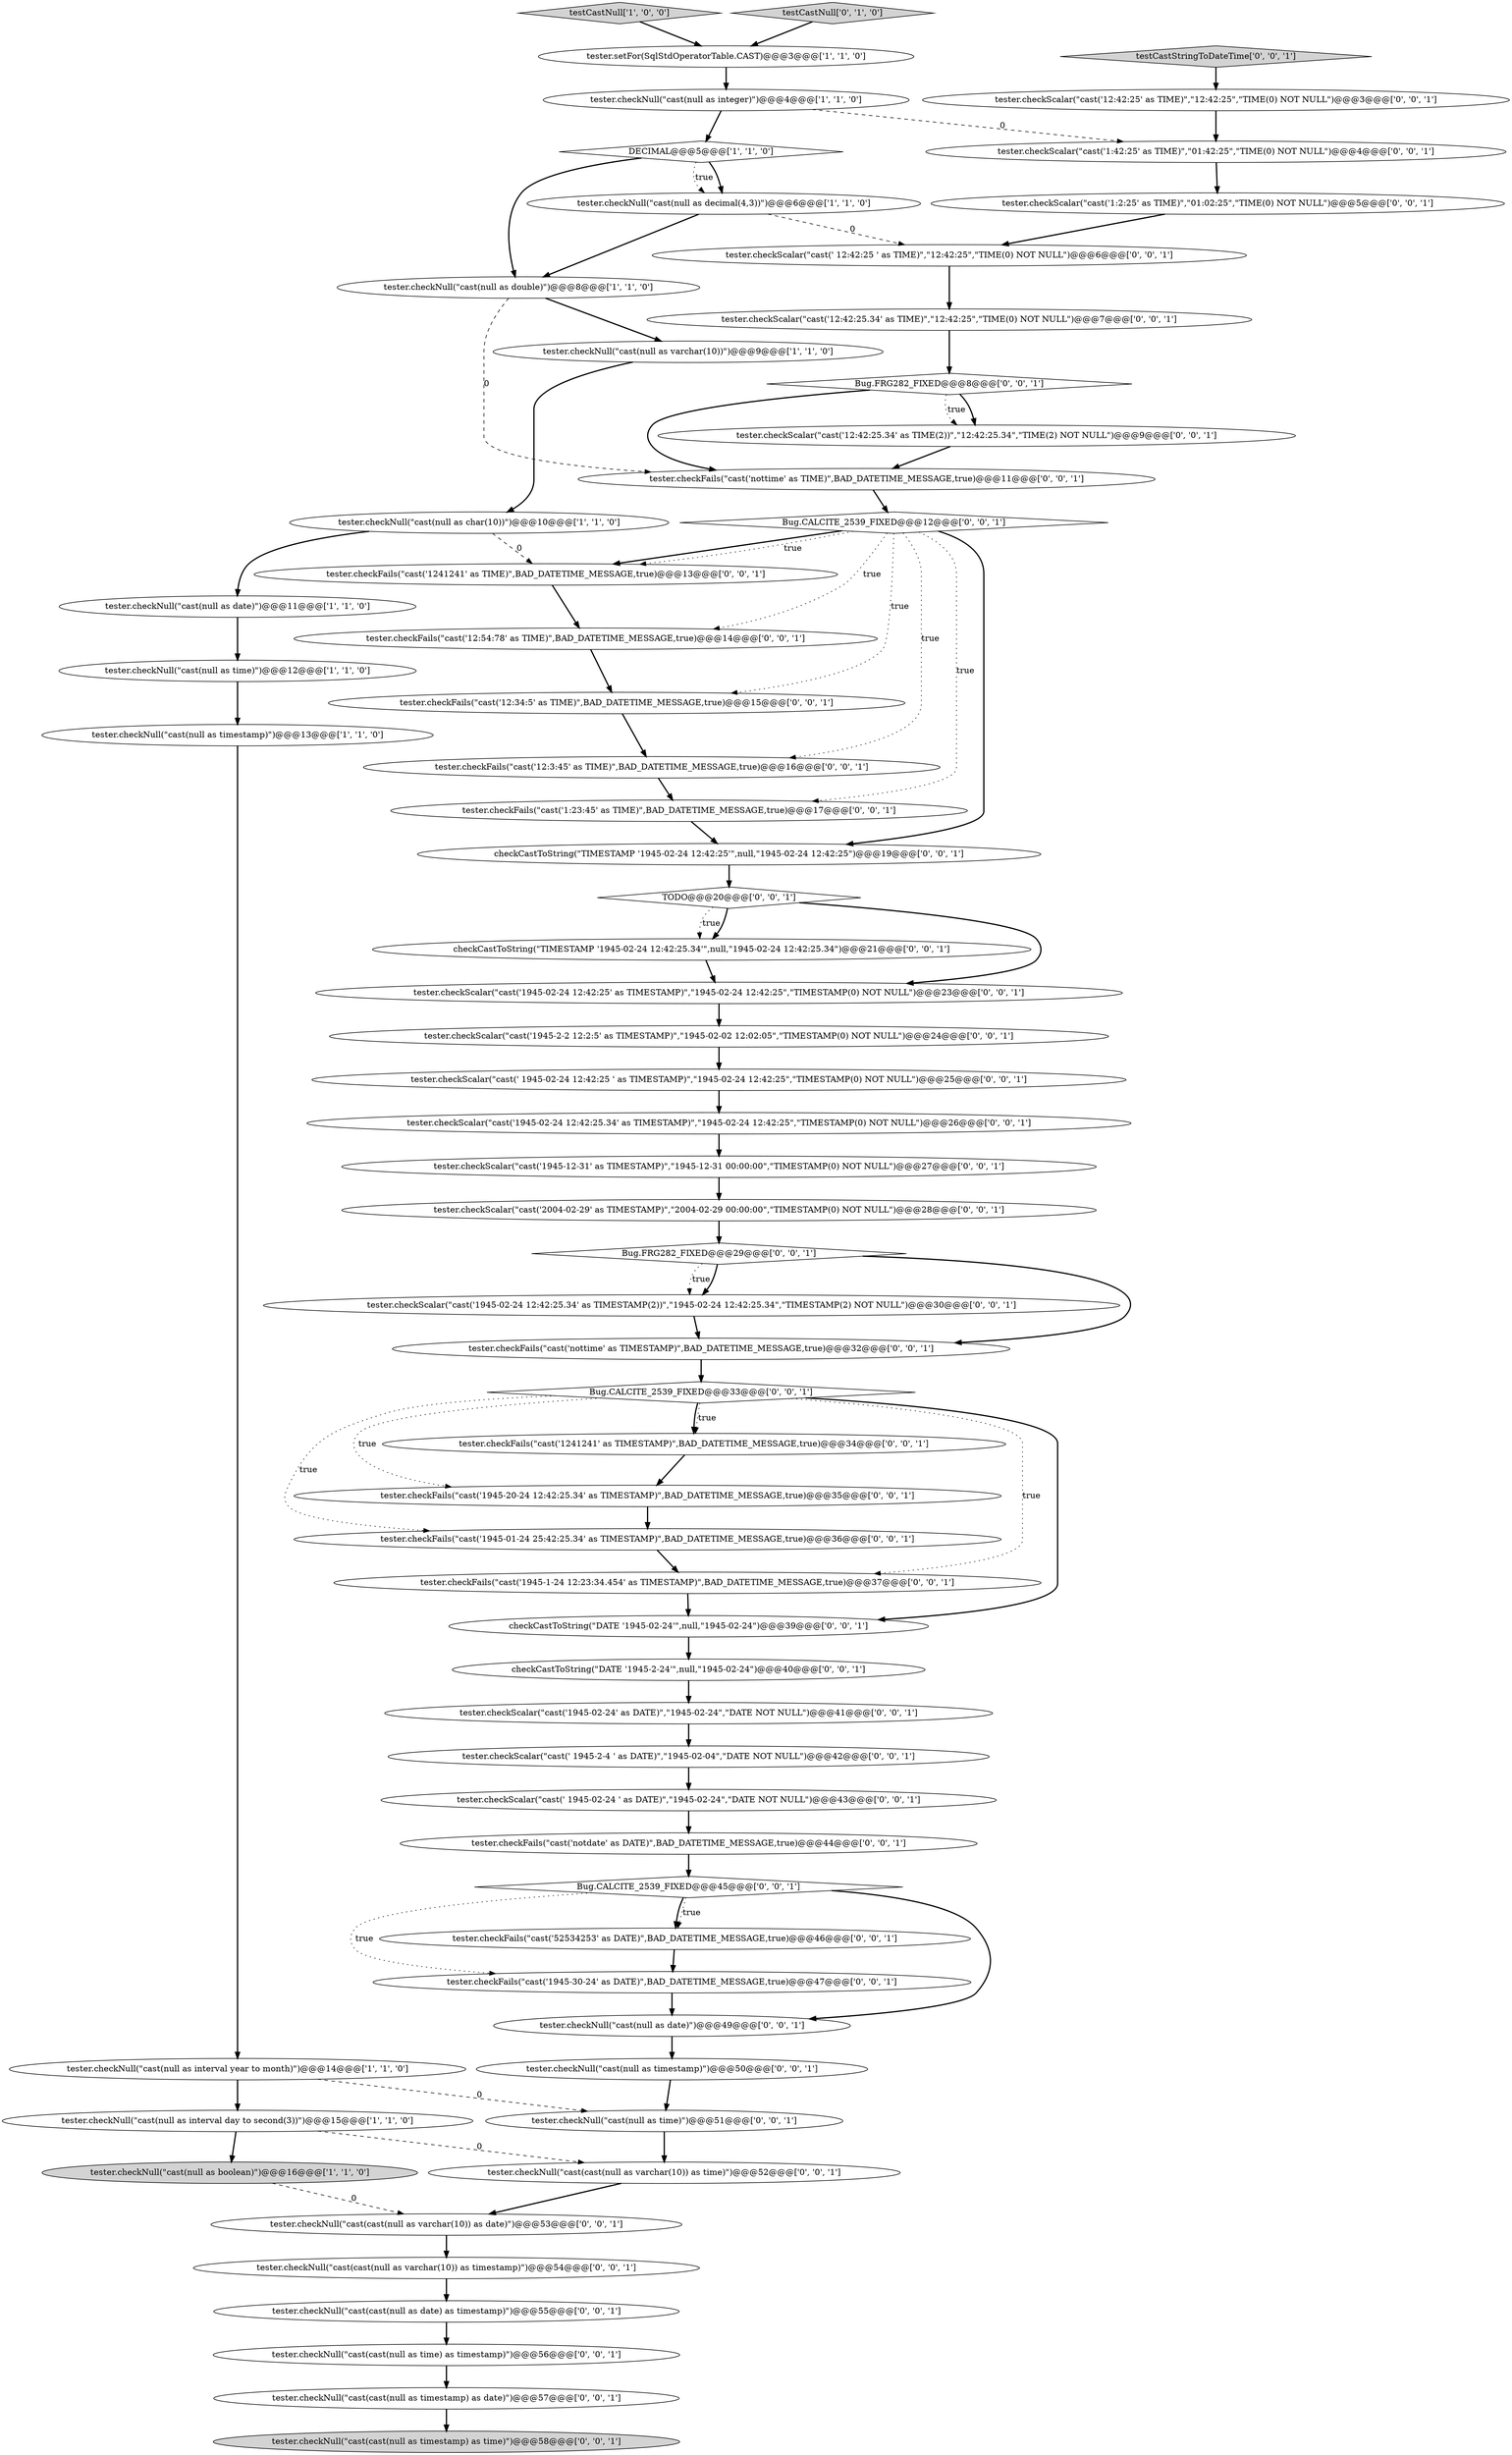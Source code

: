 digraph {
4 [style = filled, label = "testCastNull['1', '0', '0']", fillcolor = lightgray, shape = diamond image = "AAA0AAABBB1BBB"];
16 [style = filled, label = "checkCastToString(\"DATE '1945-2-24'\",null,\"1945-02-24\")@@@40@@@['0', '0', '1']", fillcolor = white, shape = ellipse image = "AAA0AAABBB3BBB"];
31 [style = filled, label = "Bug.CALCITE_2539_FIXED@@@45@@@['0', '0', '1']", fillcolor = white, shape = diamond image = "AAA0AAABBB3BBB"];
29 [style = filled, label = "tester.checkScalar(\"cast('1:2:25' as TIME)\",\"01:02:25\",\"TIME(0) NOT NULL\")@@@5@@@['0', '0', '1']", fillcolor = white, shape = ellipse image = "AAA0AAABBB3BBB"];
35 [style = filled, label = "tester.checkScalar(\"cast('12:42:25.34' as TIME)\",\"12:42:25\",\"TIME(0) NOT NULL\")@@@7@@@['0', '0', '1']", fillcolor = white, shape = ellipse image = "AAA0AAABBB3BBB"];
61 [style = filled, label = "tester.checkNull(\"cast(cast(null as time) as timestamp)\")@@@56@@@['0', '0', '1']", fillcolor = white, shape = ellipse image = "AAA0AAABBB3BBB"];
17 [style = filled, label = "tester.checkFails(\"cast('12:34:5' as TIME)\",BAD_DATETIME_MESSAGE,true)@@@15@@@['0', '0', '1']", fillcolor = white, shape = ellipse image = "AAA0AAABBB3BBB"];
25 [style = filled, label = "tester.checkScalar(\"cast('1945-12-31' as TIMESTAMP)\",\"1945-12-31 00:00:00\",\"TIMESTAMP(0) NOT NULL\")@@@27@@@['0', '0', '1']", fillcolor = white, shape = ellipse image = "AAA0AAABBB3BBB"];
54 [style = filled, label = "tester.checkFails(\"cast('1945-01-24 25:42:25.34' as TIMESTAMP)\",BAD_DATETIME_MESSAGE,true)@@@36@@@['0', '0', '1']", fillcolor = white, shape = ellipse image = "AAA0AAABBB3BBB"];
49 [style = filled, label = "tester.checkNull(\"cast(cast(null as timestamp) as date)\")@@@57@@@['0', '0', '1']", fillcolor = white, shape = ellipse image = "AAA0AAABBB3BBB"];
52 [style = filled, label = "tester.checkFails(\"cast('nottime' as TIMESTAMP)\",BAD_DATETIME_MESSAGE,true)@@@32@@@['0', '0', '1']", fillcolor = white, shape = ellipse image = "AAA0AAABBB3BBB"];
21 [style = filled, label = "tester.checkScalar(\"cast(' 1945-02-24 12:42:25 ' as TIMESTAMP)\",\"1945-02-24 12:42:25\",\"TIMESTAMP(0) NOT NULL\")@@@25@@@['0', '0', '1']", fillcolor = white, shape = ellipse image = "AAA0AAABBB3BBB"];
8 [style = filled, label = "tester.checkNull(\"cast(null as timestamp)\")@@@13@@@['1', '1', '0']", fillcolor = white, shape = ellipse image = "AAA0AAABBB1BBB"];
14 [style = filled, label = "testCastNull['0', '1', '0']", fillcolor = lightgray, shape = diamond image = "AAA0AAABBB2BBB"];
22 [style = filled, label = "tester.checkScalar(\"cast('12:42:25' as TIME)\",\"12:42:25\",\"TIME(0) NOT NULL\")@@@3@@@['0', '0', '1']", fillcolor = white, shape = ellipse image = "AAA0AAABBB3BBB"];
24 [style = filled, label = "tester.checkNull(\"cast(null as time)\")@@@51@@@['0', '0', '1']", fillcolor = white, shape = ellipse image = "AAA0AAABBB3BBB"];
28 [style = filled, label = "tester.checkFails(\"cast('52534253' as DATE)\",BAD_DATETIME_MESSAGE,true)@@@46@@@['0', '0', '1']", fillcolor = white, shape = ellipse image = "AAA0AAABBB3BBB"];
30 [style = filled, label = "tester.checkFails(\"cast('12:54:78' as TIME)\",BAD_DATETIME_MESSAGE,true)@@@14@@@['0', '0', '1']", fillcolor = white, shape = ellipse image = "AAA0AAABBB3BBB"];
42 [style = filled, label = "tester.checkScalar(\"cast('1:42:25' as TIME)\",\"01:42:25\",\"TIME(0) NOT NULL\")@@@4@@@['0', '0', '1']", fillcolor = white, shape = ellipse image = "AAA0AAABBB3BBB"];
6 [style = filled, label = "tester.checkNull(\"cast(null as char(10))\")@@@10@@@['1', '1', '0']", fillcolor = white, shape = ellipse image = "AAA0AAABBB1BBB"];
48 [style = filled, label = "tester.checkNull(\"cast(null as timestamp)\")@@@50@@@['0', '0', '1']", fillcolor = white, shape = ellipse image = "AAA0AAABBB3BBB"];
44 [style = filled, label = "tester.checkScalar(\"cast('1945-2-2 12:2:5' as TIMESTAMP)\",\"1945-02-02 12:02:05\",\"TIMESTAMP(0) NOT NULL\")@@@24@@@['0', '0', '1']", fillcolor = white, shape = ellipse image = "AAA0AAABBB3BBB"];
46 [style = filled, label = "tester.checkFails(\"cast('notdate' as DATE)\",BAD_DATETIME_MESSAGE,true)@@@44@@@['0', '0', '1']", fillcolor = white, shape = ellipse image = "AAA0AAABBB3BBB"];
50 [style = filled, label = "tester.checkFails(\"cast('1:23:45' as TIME)\",BAD_DATETIME_MESSAGE,true)@@@17@@@['0', '0', '1']", fillcolor = white, shape = ellipse image = "AAA0AAABBB3BBB"];
38 [style = filled, label = "tester.checkScalar(\"cast(' 1945-2-4 ' as DATE)\",\"1945-02-04\",\"DATE NOT NULL\")@@@42@@@['0', '0', '1']", fillcolor = white, shape = ellipse image = "AAA0AAABBB3BBB"];
37 [style = filled, label = "tester.checkNull(\"cast(cast(null as timestamp) as time)\")@@@58@@@['0', '0', '1']", fillcolor = lightgray, shape = ellipse image = "AAA0AAABBB3BBB"];
2 [style = filled, label = "tester.checkNull(\"cast(null as varchar(10))\")@@@9@@@['1', '1', '0']", fillcolor = white, shape = ellipse image = "AAA0AAABBB1BBB"];
62 [style = filled, label = "tester.checkNull(\"cast(cast(null as date) as timestamp)\")@@@55@@@['0', '0', '1']", fillcolor = white, shape = ellipse image = "AAA0AAABBB3BBB"];
32 [style = filled, label = "checkCastToString(\"DATE '1945-02-24'\",null,\"1945-02-24\")@@@39@@@['0', '0', '1']", fillcolor = white, shape = ellipse image = "AAA0AAABBB3BBB"];
15 [style = filled, label = "tester.checkFails(\"cast('1945-1-24 12:23:34.454' as TIMESTAMP)\",BAD_DATETIME_MESSAGE,true)@@@37@@@['0', '0', '1']", fillcolor = white, shape = ellipse image = "AAA0AAABBB3BBB"];
45 [style = filled, label = "tester.checkNull(\"cast(cast(null as varchar(10)) as date)\")@@@53@@@['0', '0', '1']", fillcolor = white, shape = ellipse image = "AAA0AAABBB3BBB"];
9 [style = filled, label = "tester.checkNull(\"cast(null as interval day to second(3))\")@@@15@@@['1', '1', '0']", fillcolor = white, shape = ellipse image = "AAA0AAABBB1BBB"];
11 [style = filled, label = "tester.setFor(SqlStdOperatorTable.CAST)@@@3@@@['1', '1', '0']", fillcolor = white, shape = ellipse image = "AAA0AAABBB1BBB"];
1 [style = filled, label = "tester.checkNull(\"cast(null as boolean)\")@@@16@@@['1', '1', '0']", fillcolor = lightgray, shape = ellipse image = "AAA0AAABBB1BBB"];
18 [style = filled, label = "Bug.FRG282_FIXED@@@29@@@['0', '0', '1']", fillcolor = white, shape = diamond image = "AAA0AAABBB3BBB"];
57 [style = filled, label = "tester.checkScalar(\"cast(' 12:42:25 ' as TIME)\",\"12:42:25\",\"TIME(0) NOT NULL\")@@@6@@@['0', '0', '1']", fillcolor = white, shape = ellipse image = "AAA0AAABBB3BBB"];
60 [style = filled, label = "tester.checkNull(\"cast(null as date)\")@@@49@@@['0', '0', '1']", fillcolor = white, shape = ellipse image = "AAA0AAABBB3BBB"];
3 [style = filled, label = "tester.checkNull(\"cast(null as decimal(4,3))\")@@@6@@@['1', '1', '0']", fillcolor = white, shape = ellipse image = "AAA0AAABBB1BBB"];
34 [style = filled, label = "tester.checkScalar(\"cast('1945-02-24 12:42:25' as TIMESTAMP)\",\"1945-02-24 12:42:25\",\"TIMESTAMP(0) NOT NULL\")@@@23@@@['0', '0', '1']", fillcolor = white, shape = ellipse image = "AAA0AAABBB3BBB"];
59 [style = filled, label = "tester.checkFails(\"cast('1945-20-24 12:42:25.34' as TIMESTAMP)\",BAD_DATETIME_MESSAGE,true)@@@35@@@['0', '0', '1']", fillcolor = white, shape = ellipse image = "AAA0AAABBB3BBB"];
41 [style = filled, label = "checkCastToString(\"TIMESTAMP '1945-02-24 12:42:25'\",null,\"1945-02-24 12:42:25\")@@@19@@@['0', '0', '1']", fillcolor = white, shape = ellipse image = "AAA0AAABBB3BBB"];
20 [style = filled, label = "tester.checkFails(\"cast('12:3:45' as TIME)\",BAD_DATETIME_MESSAGE,true)@@@16@@@['0', '0', '1']", fillcolor = white, shape = ellipse image = "AAA0AAABBB3BBB"];
12 [style = filled, label = "tester.checkNull(\"cast(null as integer)\")@@@4@@@['1', '1', '0']", fillcolor = white, shape = ellipse image = "AAA0AAABBB1BBB"];
56 [style = filled, label = "tester.checkScalar(\"cast('1945-02-24 12:42:25.34' as TIMESTAMP(2))\",\"1945-02-24 12:42:25.34\",\"TIMESTAMP(2) NOT NULL\")@@@30@@@['0', '0', '1']", fillcolor = white, shape = ellipse image = "AAA0AAABBB3BBB"];
33 [style = filled, label = "tester.checkScalar(\"cast('1945-02-24 12:42:25.34' as TIMESTAMP)\",\"1945-02-24 12:42:25\",\"TIMESTAMP(0) NOT NULL\")@@@26@@@['0', '0', '1']", fillcolor = white, shape = ellipse image = "AAA0AAABBB3BBB"];
26 [style = filled, label = "Bug.CALCITE_2539_FIXED@@@33@@@['0', '0', '1']", fillcolor = white, shape = diamond image = "AAA0AAABBB3BBB"];
40 [style = filled, label = "tester.checkFails(\"cast('nottime' as TIME)\",BAD_DATETIME_MESSAGE,true)@@@11@@@['0', '0', '1']", fillcolor = white, shape = ellipse image = "AAA0AAABBB3BBB"];
19 [style = filled, label = "tester.checkFails(\"cast('1241241' as TIMESTAMP)\",BAD_DATETIME_MESSAGE,true)@@@34@@@['0', '0', '1']", fillcolor = white, shape = ellipse image = "AAA0AAABBB3BBB"];
36 [style = filled, label = "TODO@@@20@@@['0', '0', '1']", fillcolor = white, shape = diamond image = "AAA0AAABBB3BBB"];
65 [style = filled, label = "tester.checkScalar(\"cast(' 1945-02-24 ' as DATE)\",\"1945-02-24\",\"DATE NOT NULL\")@@@43@@@['0', '0', '1']", fillcolor = white, shape = ellipse image = "AAA0AAABBB3BBB"];
53 [style = filled, label = "tester.checkNull(\"cast(cast(null as varchar(10)) as timestamp)\")@@@54@@@['0', '0', '1']", fillcolor = white, shape = ellipse image = "AAA0AAABBB3BBB"];
5 [style = filled, label = "DECIMAL@@@5@@@['1', '1', '0']", fillcolor = white, shape = diamond image = "AAA0AAABBB1BBB"];
55 [style = filled, label = "Bug.CALCITE_2539_FIXED@@@12@@@['0', '0', '1']", fillcolor = white, shape = diamond image = "AAA0AAABBB3BBB"];
10 [style = filled, label = "tester.checkNull(\"cast(null as double)\")@@@8@@@['1', '1', '0']", fillcolor = white, shape = ellipse image = "AAA0AAABBB1BBB"];
64 [style = filled, label = "tester.checkFails(\"cast('1241241' as TIME)\",BAD_DATETIME_MESSAGE,true)@@@13@@@['0', '0', '1']", fillcolor = white, shape = ellipse image = "AAA0AAABBB3BBB"];
23 [style = filled, label = "tester.checkFails(\"cast('1945-30-24' as DATE)\",BAD_DATETIME_MESSAGE,true)@@@47@@@['0', '0', '1']", fillcolor = white, shape = ellipse image = "AAA0AAABBB3BBB"];
43 [style = filled, label = "tester.checkScalar(\"cast('2004-02-29' as TIMESTAMP)\",\"2004-02-29 00:00:00\",\"TIMESTAMP(0) NOT NULL\")@@@28@@@['0', '0', '1']", fillcolor = white, shape = ellipse image = "AAA0AAABBB3BBB"];
58 [style = filled, label = "checkCastToString(\"TIMESTAMP '1945-02-24 12:42:25.34'\",null,\"1945-02-24 12:42:25.34\")@@@21@@@['0', '0', '1']", fillcolor = white, shape = ellipse image = "AAA0AAABBB3BBB"];
63 [style = filled, label = "tester.checkNull(\"cast(cast(null as varchar(10)) as time)\")@@@52@@@['0', '0', '1']", fillcolor = white, shape = ellipse image = "AAA0AAABBB3BBB"];
39 [style = filled, label = "tester.checkScalar(\"cast('12:42:25.34' as TIME(2))\",\"12:42:25.34\",\"TIME(2) NOT NULL\")@@@9@@@['0', '0', '1']", fillcolor = white, shape = ellipse image = "AAA0AAABBB3BBB"];
47 [style = filled, label = "testCastStringToDateTime['0', '0', '1']", fillcolor = lightgray, shape = diamond image = "AAA0AAABBB3BBB"];
7 [style = filled, label = "tester.checkNull(\"cast(null as interval year to month)\")@@@14@@@['1', '1', '0']", fillcolor = white, shape = ellipse image = "AAA0AAABBB1BBB"];
0 [style = filled, label = "tester.checkNull(\"cast(null as time)\")@@@12@@@['1', '1', '0']", fillcolor = white, shape = ellipse image = "AAA0AAABBB1BBB"];
51 [style = filled, label = "Bug.FRG282_FIXED@@@8@@@['0', '0', '1']", fillcolor = white, shape = diamond image = "AAA0AAABBB3BBB"];
27 [style = filled, label = "tester.checkScalar(\"cast('1945-02-24' as DATE)\",\"1945-02-24\",\"DATE NOT NULL\")@@@41@@@['0', '0', '1']", fillcolor = white, shape = ellipse image = "AAA0AAABBB3BBB"];
13 [style = filled, label = "tester.checkNull(\"cast(null as date)\")@@@11@@@['1', '1', '0']", fillcolor = white, shape = ellipse image = "AAA0AAABBB1BBB"];
5->3 [style = bold, label=""];
24->63 [style = bold, label=""];
27->38 [style = bold, label=""];
56->52 [style = bold, label=""];
12->5 [style = bold, label=""];
2->6 [style = bold, label=""];
40->55 [style = bold, label=""];
62->61 [style = bold, label=""];
46->31 [style = bold, label=""];
25->43 [style = bold, label=""];
26->19 [style = dotted, label="true"];
43->18 [style = bold, label=""];
42->29 [style = bold, label=""];
1->45 [style = dashed, label="0"];
7->9 [style = bold, label=""];
47->22 [style = bold, label=""];
31->28 [style = dotted, label="true"];
33->25 [style = bold, label=""];
36->58 [style = dotted, label="true"];
51->39 [style = bold, label=""];
0->8 [style = bold, label=""];
31->60 [style = bold, label=""];
18->56 [style = dotted, label="true"];
55->64 [style = bold, label=""];
14->11 [style = bold, label=""];
48->24 [style = bold, label=""];
59->54 [style = bold, label=""];
17->20 [style = bold, label=""];
61->49 [style = bold, label=""];
5->10 [style = bold, label=""];
44->21 [style = bold, label=""];
55->41 [style = bold, label=""];
26->32 [style = bold, label=""];
26->59 [style = dotted, label="true"];
11->12 [style = bold, label=""];
18->56 [style = bold, label=""];
5->3 [style = dotted, label="true"];
60->48 [style = bold, label=""];
36->58 [style = bold, label=""];
3->10 [style = bold, label=""];
38->65 [style = bold, label=""];
31->23 [style = dotted, label="true"];
58->34 [style = bold, label=""];
10->2 [style = bold, label=""];
31->28 [style = bold, label=""];
9->1 [style = bold, label=""];
29->57 [style = bold, label=""];
50->41 [style = bold, label=""];
65->46 [style = bold, label=""];
57->35 [style = bold, label=""];
35->51 [style = bold, label=""];
63->45 [style = bold, label=""];
13->0 [style = bold, label=""];
52->26 [style = bold, label=""];
22->42 [style = bold, label=""];
49->37 [style = bold, label=""];
6->64 [style = dashed, label="0"];
55->17 [style = dotted, label="true"];
30->17 [style = bold, label=""];
16->27 [style = bold, label=""];
3->57 [style = dashed, label="0"];
51->39 [style = dotted, label="true"];
45->53 [style = bold, label=""];
32->16 [style = bold, label=""];
26->54 [style = dotted, label="true"];
26->19 [style = bold, label=""];
19->59 [style = bold, label=""];
54->15 [style = bold, label=""];
55->30 [style = dotted, label="true"];
53->62 [style = bold, label=""];
51->40 [style = bold, label=""];
55->64 [style = dotted, label="true"];
41->36 [style = bold, label=""];
12->42 [style = dashed, label="0"];
9->63 [style = dashed, label="0"];
10->40 [style = dashed, label="0"];
28->23 [style = bold, label=""];
39->40 [style = bold, label=""];
6->13 [style = bold, label=""];
34->44 [style = bold, label=""];
26->15 [style = dotted, label="true"];
64->30 [style = bold, label=""];
18->52 [style = bold, label=""];
36->34 [style = bold, label=""];
55->20 [style = dotted, label="true"];
20->50 [style = bold, label=""];
21->33 [style = bold, label=""];
8->7 [style = bold, label=""];
23->60 [style = bold, label=""];
7->24 [style = dashed, label="0"];
4->11 [style = bold, label=""];
15->32 [style = bold, label=""];
55->50 [style = dotted, label="true"];
}
